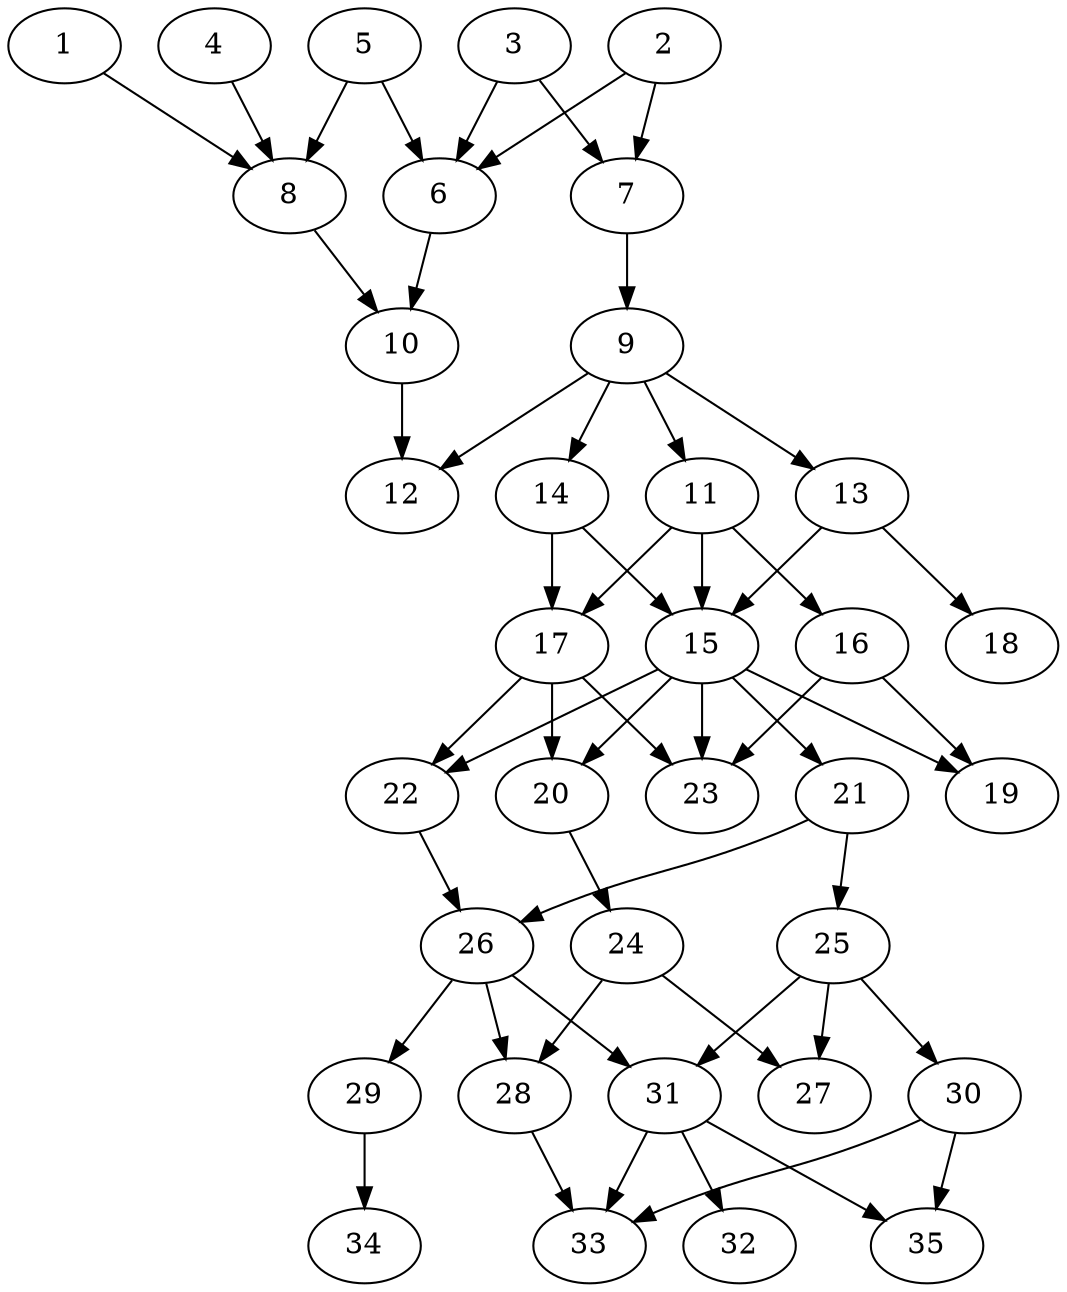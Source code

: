 // DAG automatically generated by daggen at Thu Oct  3 14:05:36 2019
// ./daggen --dot -n 35 --ccr 0.4 --fat 0.5 --regular 0.5 --density 0.6 --mindata 5242880 --maxdata 52428800 
digraph G {
  1 [size="72289280", alpha="0.03", expect_size="28915712"] 
  1 -> 8 [size ="28915712"]
  2 [size="55959040", alpha="0.16", expect_size="22383616"] 
  2 -> 6 [size ="22383616"]
  2 -> 7 [size ="22383616"]
  3 [size="47613440", alpha="0.10", expect_size="19045376"] 
  3 -> 6 [size ="19045376"]
  3 -> 7 [size ="19045376"]
  4 [size="117373440", alpha="0.12", expect_size="46949376"] 
  4 -> 8 [size ="46949376"]
  5 [size="45322240", alpha="0.11", expect_size="18128896"] 
  5 -> 6 [size ="18128896"]
  5 -> 8 [size ="18128896"]
  6 [size="31349760", alpha="0.11", expect_size="12539904"] 
  6 -> 10 [size ="12539904"]
  7 [size="58882560", alpha="0.03", expect_size="23553024"] 
  7 -> 9 [size ="23553024"]
  8 [size="21944320", alpha="0.06", expect_size="8777728"] 
  8 -> 10 [size ="8777728"]
  9 [size="30991360", alpha="0.15", expect_size="12396544"] 
  9 -> 11 [size ="12396544"]
  9 -> 12 [size ="12396544"]
  9 -> 13 [size ="12396544"]
  9 -> 14 [size ="12396544"]
  10 [size="92039680", alpha="0.08", expect_size="36815872"] 
  10 -> 12 [size ="36815872"]
  11 [size="89566720", alpha="0.10", expect_size="35826688"] 
  11 -> 15 [size ="35826688"]
  11 -> 16 [size ="35826688"]
  11 -> 17 [size ="35826688"]
  12 [size="109176320", alpha="0.14", expect_size="43670528"] 
  13 [size="87800320", alpha="0.12", expect_size="35120128"] 
  13 -> 15 [size ="35120128"]
  13 -> 18 [size ="35120128"]
  14 [size="27960320", alpha="0.07", expect_size="11184128"] 
  14 -> 15 [size ="11184128"]
  14 -> 17 [size ="11184128"]
  15 [size="99338240", alpha="0.03", expect_size="39735296"] 
  15 -> 19 [size ="39735296"]
  15 -> 20 [size ="39735296"]
  15 -> 21 [size ="39735296"]
  15 -> 22 [size ="39735296"]
  15 -> 23 [size ="39735296"]
  16 [size="44072960", alpha="0.13", expect_size="17629184"] 
  16 -> 19 [size ="17629184"]
  16 -> 23 [size ="17629184"]
  17 [size="107402240", alpha="0.05", expect_size="42960896"] 
  17 -> 20 [size ="42960896"]
  17 -> 22 [size ="42960896"]
  17 -> 23 [size ="42960896"]
  18 [size="124718080", alpha="0.06", expect_size="49887232"] 
  19 [size="41088000", alpha="0.16", expect_size="16435200"] 
  20 [size="126901760", alpha="0.09", expect_size="50760704"] 
  20 -> 24 [size ="50760704"]
  21 [size="56849920", alpha="0.12", expect_size="22739968"] 
  21 -> 25 [size ="22739968"]
  21 -> 26 [size ="22739968"]
  22 [size="118681600", alpha="0.02", expect_size="47472640"] 
  22 -> 26 [size ="47472640"]
  23 [size="84994560", alpha="0.18", expect_size="33997824"] 
  24 [size="36830720", alpha="0.12", expect_size="14732288"] 
  24 -> 27 [size ="14732288"]
  24 -> 28 [size ="14732288"]
  25 [size="78522880", alpha="0.11", expect_size="31409152"] 
  25 -> 27 [size ="31409152"]
  25 -> 30 [size ="31409152"]
  25 -> 31 [size ="31409152"]
  26 [size="95063040", alpha="0.14", expect_size="38025216"] 
  26 -> 28 [size ="38025216"]
  26 -> 29 [size ="38025216"]
  26 -> 31 [size ="38025216"]
  27 [size="54594560", alpha="0.04", expect_size="21837824"] 
  28 [size="81671680", alpha="0.15", expect_size="32668672"] 
  28 -> 33 [size ="32668672"]
  29 [size="118571520", alpha="0.10", expect_size="47428608"] 
  29 -> 34 [size ="47428608"]
  30 [size="92387840", alpha="0.18", expect_size="36955136"] 
  30 -> 33 [size ="36955136"]
  30 -> 35 [size ="36955136"]
  31 [size="24988160", alpha="0.19", expect_size="9995264"] 
  31 -> 32 [size ="9995264"]
  31 -> 33 [size ="9995264"]
  31 -> 35 [size ="9995264"]
  32 [size="93519360", alpha="0.17", expect_size="37407744"] 
  33 [size="104906240", alpha="0.07", expect_size="41962496"] 
  34 [size="93655040", alpha="0.19", expect_size="37462016"] 
  35 [size="46072320", alpha="0.06", expect_size="18428928"] 
}
